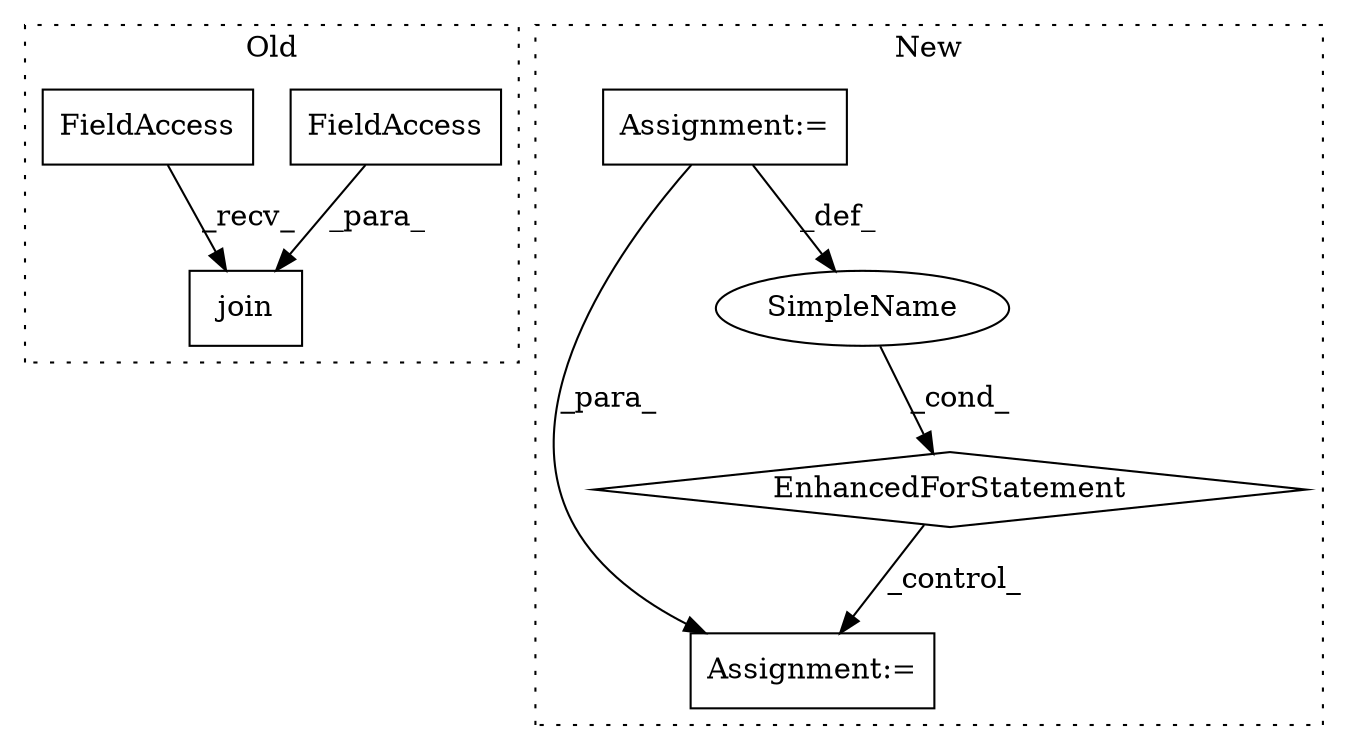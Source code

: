 digraph G {
subgraph cluster0 {
1 [label="join" a="32" s="1197,1222" l="5,1" shape="box"];
4 [label="FieldAccess" a="22" s="1202" l="4" shape="box"];
7 [label="FieldAccess" a="22" s="1189" l="7" shape="box"];
label = "Old";
style="dotted";
}
subgraph cluster1 {
2 [label="EnhancedForStatement" a="70" s="2188,2299" l="69,2" shape="diamond"];
3 [label="Assignment:=" a="7" s="2188,2299" l="69,2" shape="box"];
5 [label="Assignment:=" a="7" s="2312" l="1" shape="box"];
6 [label="SimpleName" a="42" s="2276" l="4" shape="ellipse"];
label = "New";
style="dotted";
}
2 -> 5 [label="_control_"];
3 -> 6 [label="_def_"];
3 -> 5 [label="_para_"];
4 -> 1 [label="_para_"];
6 -> 2 [label="_cond_"];
7 -> 1 [label="_recv_"];
}
